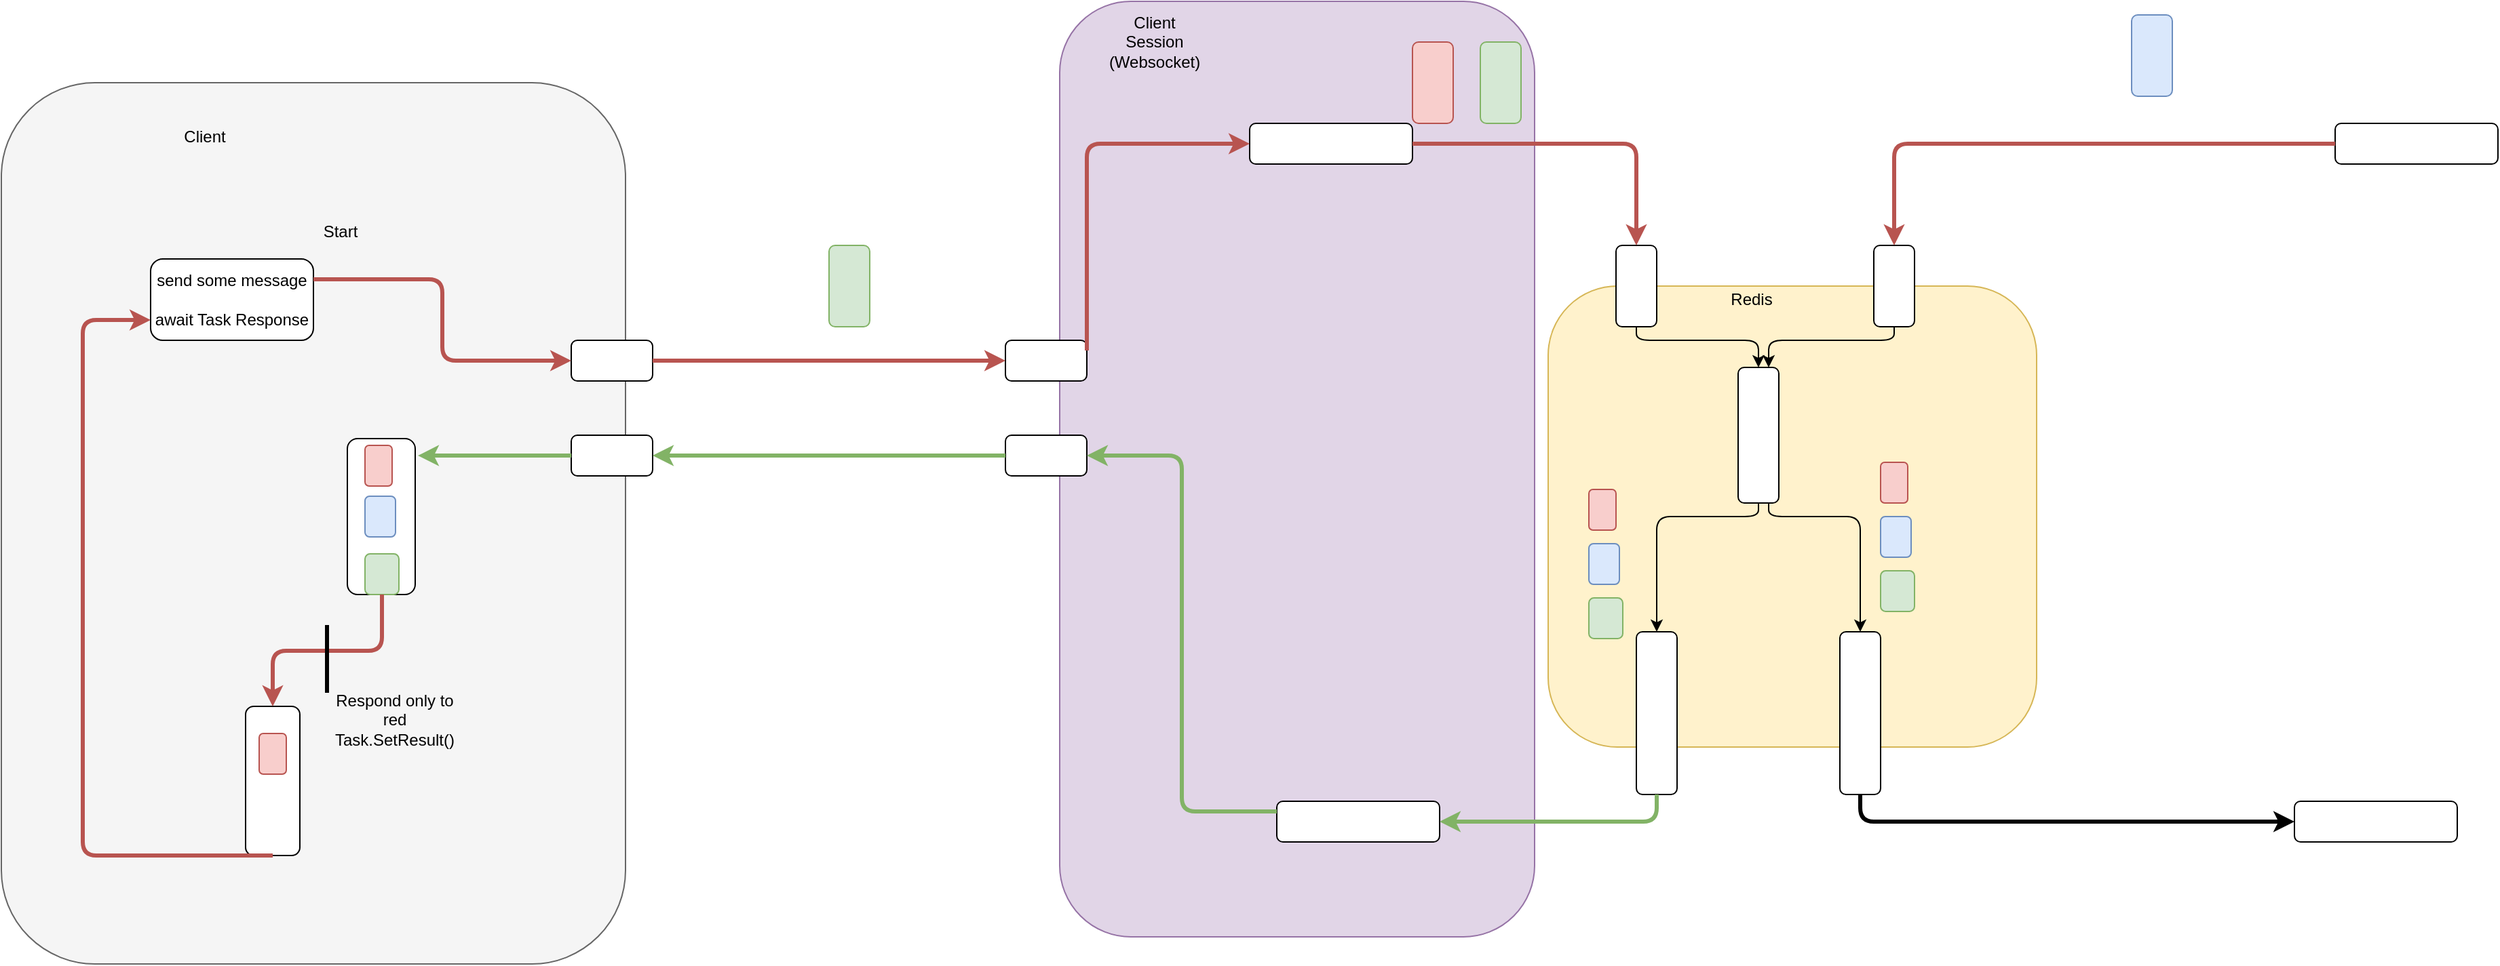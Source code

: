 <mxfile version="13.3.5" type="device"><diagram id="1VAIOjkbpcLATgTFMz9Z" name="Page-1"><mxGraphModel dx="2881" dy="1019" grid="1" gridSize="10" guides="1" tooltips="1" connect="1" arrows="1" fold="1" page="1" pageScale="1" pageWidth="850" pageHeight="1100" math="0" shadow="0"><root><mxCell id="0"/><mxCell id="1" parent="0"/><mxCell id="aMcC-fxk7-8Ob5tXeg69-72" value="" style="rounded=1;whiteSpace=wrap;html=1;fillColor=#f5f5f5;strokeColor=#666666;fontColor=#333333;" vertex="1" parent="1"><mxGeometry x="-680" y="100" width="460" height="650" as="geometry"/></mxCell><mxCell id="aMcC-fxk7-8Ob5tXeg69-39" value="" style="rounded=1;whiteSpace=wrap;html=1;fillColor=#e1d5e7;strokeColor=#9673a6;" vertex="1" parent="1"><mxGeometry x="100" y="40" width="350" height="690" as="geometry"/></mxCell><mxCell id="aMcC-fxk7-8Ob5tXeg69-22" value="" style="rounded=1;whiteSpace=wrap;html=1;fillColor=#fff2cc;strokeColor=#d6b656;" vertex="1" parent="1"><mxGeometry x="460" y="250" width="360" height="340" as="geometry"/></mxCell><mxCell id="aMcC-fxk7-8Ob5tXeg69-1" value="" style="rounded=1;whiteSpace=wrap;html=1;" vertex="1" parent="1"><mxGeometry x="240" y="130" width="120" height="30" as="geometry"/></mxCell><mxCell id="aMcC-fxk7-8Ob5tXeg69-2" value="" style="rounded=1;whiteSpace=wrap;html=1;rotation=-90;" vertex="1" parent="1"><mxGeometry x="480" y="550" width="120" height="30" as="geometry"/></mxCell><mxCell id="aMcC-fxk7-8Ob5tXeg69-10" value="" style="rounded=1;whiteSpace=wrap;html=1;" vertex="1" parent="1"><mxGeometry x="1040" y="130" width="120" height="30" as="geometry"/></mxCell><mxCell id="aMcC-fxk7-8Ob5tXeg69-13" value="" style="rounded=1;whiteSpace=wrap;html=1;" vertex="1" parent="1"><mxGeometry x="510" y="220" width="30" height="60" as="geometry"/></mxCell><mxCell id="aMcC-fxk7-8Ob5tXeg69-15" value="" style="rounded=1;whiteSpace=wrap;html=1;" vertex="1" parent="1"><mxGeometry x="700" y="220" width="30" height="60" as="geometry"/></mxCell><mxCell id="aMcC-fxk7-8Ob5tXeg69-16" value="" style="rounded=1;whiteSpace=wrap;html=1;" vertex="1" parent="1"><mxGeometry x="600" y="310" width="30" height="100" as="geometry"/></mxCell><mxCell id="aMcC-fxk7-8Ob5tXeg69-17" value="" style="edgeStyle=elbowEdgeStyle;elbow=vertical;endArrow=classic;html=1;exitX=1;exitY=0.5;exitDx=0;exitDy=0;entryX=0.5;entryY=0;entryDx=0;entryDy=0;fillColor=#f8cecc;strokeColor=#b85450;strokeWidth=3;" edge="1" parent="1" source="aMcC-fxk7-8Ob5tXeg69-1" target="aMcC-fxk7-8Ob5tXeg69-13"><mxGeometry width="50" height="50" relative="1" as="geometry"><mxPoint x="430" y="420" as="sourcePoint"/><mxPoint x="480" y="370" as="targetPoint"/><Array as="points"><mxPoint x="440" y="145"/></Array></mxGeometry></mxCell><mxCell id="aMcC-fxk7-8Ob5tXeg69-18" value="" style="edgeStyle=elbowEdgeStyle;elbow=vertical;endArrow=classic;html=1;exitX=0.5;exitY=1;exitDx=0;exitDy=0;entryX=0.5;entryY=0;entryDx=0;entryDy=0;" edge="1" parent="1" source="aMcC-fxk7-8Ob5tXeg69-13" target="aMcC-fxk7-8Ob5tXeg69-16"><mxGeometry width="50" height="50" relative="1" as="geometry"><mxPoint x="410" y="155" as="sourcePoint"/><mxPoint x="535" y="190" as="targetPoint"/><Array as="points"><mxPoint x="570" y="290"/></Array></mxGeometry></mxCell><mxCell id="aMcC-fxk7-8Ob5tXeg69-19" value="" style="edgeStyle=elbowEdgeStyle;elbow=vertical;endArrow=classic;html=1;exitX=0.5;exitY=1;exitDx=0;exitDy=0;entryX=0.75;entryY=0;entryDx=0;entryDy=0;" edge="1" parent="1" source="aMcC-fxk7-8Ob5tXeg69-15" target="aMcC-fxk7-8Ob5tXeg69-16"><mxGeometry width="50" height="50" relative="1" as="geometry"><mxPoint x="535" y="250" as="sourcePoint"/><mxPoint x="625" y="290" as="targetPoint"/><Array as="points"><mxPoint x="680" y="290"/></Array></mxGeometry></mxCell><mxCell id="aMcC-fxk7-8Ob5tXeg69-20" value="" style="rounded=1;whiteSpace=wrap;html=1;rotation=-90;" vertex="1" parent="1"><mxGeometry x="630" y="550" width="120" height="30" as="geometry"/></mxCell><mxCell id="aMcC-fxk7-8Ob5tXeg69-21" value="" style="edgeStyle=elbowEdgeStyle;elbow=vertical;endArrow=classic;html=1;exitX=0;exitY=0.5;exitDx=0;exitDy=0;entryX=0.5;entryY=0;entryDx=0;entryDy=0;fillColor=#f8cecc;strokeColor=#b85450;strokeWidth=3;" edge="1" parent="1" source="aMcC-fxk7-8Ob5tXeg69-10" target="aMcC-fxk7-8Ob5tXeg69-15"><mxGeometry width="50" height="50" relative="1" as="geometry"><mxPoint x="410" y="155" as="sourcePoint"/><mxPoint x="535" y="190" as="targetPoint"/><Array as="points"><mxPoint x="880" y="145"/></Array></mxGeometry></mxCell><mxCell id="aMcC-fxk7-8Ob5tXeg69-23" value="" style="edgeStyle=elbowEdgeStyle;elbow=vertical;endArrow=classic;html=1;exitX=0.5;exitY=1;exitDx=0;exitDy=0;entryX=1;entryY=0.5;entryDx=0;entryDy=0;" edge="1" parent="1" source="aMcC-fxk7-8Ob5tXeg69-16" target="aMcC-fxk7-8Ob5tXeg69-2"><mxGeometry width="50" height="50" relative="1" as="geometry"><mxPoint x="400" y="155" as="sourcePoint"/><mxPoint x="535" y="190" as="targetPoint"/><Array as="points"><mxPoint x="530" y="420"/></Array></mxGeometry></mxCell><mxCell id="aMcC-fxk7-8Ob5tXeg69-24" value="" style="edgeStyle=elbowEdgeStyle;elbow=vertical;endArrow=classic;html=1;entryX=1;entryY=0.5;entryDx=0;entryDy=0;exitX=0.75;exitY=1;exitDx=0;exitDy=0;" edge="1" parent="1" source="aMcC-fxk7-8Ob5tXeg69-16" target="aMcC-fxk7-8Ob5tXeg69-20"><mxGeometry width="50" height="50" relative="1" as="geometry"><mxPoint x="623" y="420" as="sourcePoint"/><mxPoint x="550" y="455" as="targetPoint"/><Array as="points"><mxPoint x="670" y="420"/></Array></mxGeometry></mxCell><mxCell id="aMcC-fxk7-8Ob5tXeg69-25" value="" style="rounded=1;whiteSpace=wrap;html=1;fillColor=#f8cecc;strokeColor=#b85450;" vertex="1" parent="1"><mxGeometry x="360" y="70" width="30" height="60" as="geometry"/></mxCell><mxCell id="aMcC-fxk7-8Ob5tXeg69-26" value="" style="rounded=1;whiteSpace=wrap;html=1;fillColor=#dae8fc;strokeColor=#6c8ebf;" vertex="1" parent="1"><mxGeometry x="890" y="50" width="30" height="60" as="geometry"/></mxCell><mxCell id="aMcC-fxk7-8Ob5tXeg69-27" value="" style="rounded=1;whiteSpace=wrap;html=1;fillColor=#f8cecc;strokeColor=#b85450;" vertex="1" parent="1"><mxGeometry x="490" y="400" width="20" height="30" as="geometry"/></mxCell><mxCell id="aMcC-fxk7-8Ob5tXeg69-28" value="" style="rounded=1;whiteSpace=wrap;html=1;fillColor=#dae8fc;strokeColor=#6c8ebf;" vertex="1" parent="1"><mxGeometry x="490" y="440" width="22.5" height="30" as="geometry"/></mxCell><mxCell id="aMcC-fxk7-8Ob5tXeg69-29" value="" style="rounded=1;whiteSpace=wrap;html=1;fillColor=#d5e8d4;strokeColor=#82b366;" vertex="1" parent="1"><mxGeometry x="410" y="70" width="30" height="60" as="geometry"/></mxCell><mxCell id="aMcC-fxk7-8Ob5tXeg69-30" value="" style="rounded=1;whiteSpace=wrap;html=1;fillColor=#d5e8d4;strokeColor=#82b366;" vertex="1" parent="1"><mxGeometry x="490" y="480" width="25" height="30" as="geometry"/></mxCell><mxCell id="aMcC-fxk7-8Ob5tXeg69-31" value="" style="rounded=1;whiteSpace=wrap;html=1;fillColor=#f8cecc;strokeColor=#b85450;" vertex="1" parent="1"><mxGeometry x="705" y="380" width="20" height="30" as="geometry"/></mxCell><mxCell id="aMcC-fxk7-8Ob5tXeg69-32" value="" style="rounded=1;whiteSpace=wrap;html=1;fillColor=#dae8fc;strokeColor=#6c8ebf;" vertex="1" parent="1"><mxGeometry x="705" y="420" width="22.5" height="30" as="geometry"/></mxCell><mxCell id="aMcC-fxk7-8Ob5tXeg69-33" value="" style="rounded=1;whiteSpace=wrap;html=1;fillColor=#d5e8d4;strokeColor=#82b366;" vertex="1" parent="1"><mxGeometry x="705" y="460" width="25" height="30" as="geometry"/></mxCell><mxCell id="aMcC-fxk7-8Ob5tXeg69-34" value="" style="rounded=1;whiteSpace=wrap;html=1;" vertex="1" parent="1"><mxGeometry x="260" y="630" width="120" height="30" as="geometry"/></mxCell><mxCell id="aMcC-fxk7-8Ob5tXeg69-35" value="" style="edgeStyle=elbowEdgeStyle;elbow=vertical;endArrow=classic;html=1;strokeWidth=3;exitX=0;exitY=0.5;exitDx=0;exitDy=0;entryX=1;entryY=0.5;entryDx=0;entryDy=0;fillColor=#d5e8d4;strokeColor=#82b366;" edge="1" parent="1" source="aMcC-fxk7-8Ob5tXeg69-2" target="aMcC-fxk7-8Ob5tXeg69-34"><mxGeometry width="50" height="50" relative="1" as="geometry"><mxPoint x="430" y="420" as="sourcePoint"/><mxPoint x="480" y="370" as="targetPoint"/><Array as="points"><mxPoint x="460" y="645"/></Array></mxGeometry></mxCell><mxCell id="aMcC-fxk7-8Ob5tXeg69-36" value="" style="rounded=1;whiteSpace=wrap;html=1;" vertex="1" parent="1"><mxGeometry x="1010" y="630" width="120" height="30" as="geometry"/></mxCell><mxCell id="aMcC-fxk7-8Ob5tXeg69-37" value="" style="edgeStyle=elbowEdgeStyle;elbow=vertical;endArrow=classic;html=1;strokeWidth=3;exitX=0;exitY=0.5;exitDx=0;exitDy=0;entryX=0;entryY=0.5;entryDx=0;entryDy=0;" edge="1" parent="1" source="aMcC-fxk7-8Ob5tXeg69-20" target="aMcC-fxk7-8Ob5tXeg69-36"><mxGeometry width="50" height="50" relative="1" as="geometry"><mxPoint x="550" y="635" as="sourcePoint"/><mxPoint x="390" y="655" as="targetPoint"/><Array as="points"><mxPoint x="830" y="645"/></Array></mxGeometry></mxCell><mxCell id="aMcC-fxk7-8Ob5tXeg69-40" value="Client Session (Websocket)" style="text;html=1;strokeColor=none;fillColor=none;align=center;verticalAlign=middle;whiteSpace=wrap;rounded=0;" vertex="1" parent="1"><mxGeometry x="150" y="60" width="40" height="20" as="geometry"/></mxCell><mxCell id="aMcC-fxk7-8Ob5tXeg69-42" value="" style="rounded=1;whiteSpace=wrap;html=1;" vertex="1" parent="1"><mxGeometry x="60" y="290" width="60" height="30" as="geometry"/></mxCell><mxCell id="aMcC-fxk7-8Ob5tXeg69-43" value="" style="rounded=1;whiteSpace=wrap;html=1;" vertex="1" parent="1"><mxGeometry x="60" y="360" width="60" height="30" as="geometry"/></mxCell><mxCell id="aMcC-fxk7-8Ob5tXeg69-44" value="" style="rounded=1;whiteSpace=wrap;html=1;" vertex="1" parent="1"><mxGeometry x="-260" y="290" width="60" height="30" as="geometry"/></mxCell><mxCell id="aMcC-fxk7-8Ob5tXeg69-45" value="" style="rounded=1;whiteSpace=wrap;html=1;" vertex="1" parent="1"><mxGeometry x="-260" y="360" width="60" height="30" as="geometry"/></mxCell><mxCell id="aMcC-fxk7-8Ob5tXeg69-46" value="" style="endArrow=classic;html=1;strokeWidth=3;exitX=1;exitY=0.5;exitDx=0;exitDy=0;entryX=0;entryY=0.5;entryDx=0;entryDy=0;fillColor=#f8cecc;strokeColor=#b85450;" edge="1" parent="1" source="aMcC-fxk7-8Ob5tXeg69-44" target="aMcC-fxk7-8Ob5tXeg69-42"><mxGeometry width="50" height="50" relative="1" as="geometry"><mxPoint x="110" y="420" as="sourcePoint"/><mxPoint x="160" y="370" as="targetPoint"/></mxGeometry></mxCell><mxCell id="aMcC-fxk7-8Ob5tXeg69-47" value="" style="edgeStyle=elbowEdgeStyle;elbow=vertical;endArrow=classic;html=1;strokeWidth=3;exitX=1;exitY=0.25;exitDx=0;exitDy=0;entryX=0;entryY=0.5;entryDx=0;entryDy=0;fillColor=#f8cecc;strokeColor=#b85450;" edge="1" parent="1" source="aMcC-fxk7-8Ob5tXeg69-42" target="aMcC-fxk7-8Ob5tXeg69-1"><mxGeometry width="50" height="50" relative="1" as="geometry"><mxPoint x="110" y="420" as="sourcePoint"/><mxPoint x="160" y="370" as="targetPoint"/><Array as="points"><mxPoint x="180" y="145"/></Array></mxGeometry></mxCell><mxCell id="aMcC-fxk7-8Ob5tXeg69-49" value="" style="endArrow=classic;html=1;strokeWidth=3;exitX=0;exitY=0.5;exitDx=0;exitDy=0;entryX=1;entryY=0.5;entryDx=0;entryDy=0;fillColor=#d5e8d4;strokeColor=#82b366;" edge="1" parent="1" source="aMcC-fxk7-8Ob5tXeg69-43" target="aMcC-fxk7-8Ob5tXeg69-45"><mxGeometry width="50" height="50" relative="1" as="geometry"><mxPoint x="110" y="420" as="sourcePoint"/><mxPoint x="160" y="370" as="targetPoint"/></mxGeometry></mxCell><mxCell id="aMcC-fxk7-8Ob5tXeg69-50" value="" style="edgeStyle=elbowEdgeStyle;elbow=horizontal;endArrow=classic;html=1;strokeWidth=3;exitX=0;exitY=0.25;exitDx=0;exitDy=0;entryX=1;entryY=0.5;entryDx=0;entryDy=0;fillColor=#d5e8d4;strokeColor=#82b366;" edge="1" parent="1" source="aMcC-fxk7-8Ob5tXeg69-34" target="aMcC-fxk7-8Ob5tXeg69-43"><mxGeometry width="50" height="50" relative="1" as="geometry"><mxPoint x="110" y="420" as="sourcePoint"/><mxPoint x="160" y="370" as="targetPoint"/></mxGeometry></mxCell><mxCell id="aMcC-fxk7-8Ob5tXeg69-58" value="" style="group" vertex="1" connectable="0" parent="1"><mxGeometry x="-425" y="362.5" width="50" height="115" as="geometry"/></mxCell><mxCell id="aMcC-fxk7-8Ob5tXeg69-51" value="" style="rounded=1;whiteSpace=wrap;html=1;" vertex="1" parent="aMcC-fxk7-8Ob5tXeg69-58"><mxGeometry width="50" height="115" as="geometry"/></mxCell><mxCell id="aMcC-fxk7-8Ob5tXeg69-52" value="" style="rounded=1;whiteSpace=wrap;html=1;fillColor=#f8cecc;strokeColor=#b85450;" vertex="1" parent="aMcC-fxk7-8Ob5tXeg69-58"><mxGeometry x="13" y="5" width="20" height="30" as="geometry"/></mxCell><mxCell id="aMcC-fxk7-8Ob5tXeg69-53" value="" style="rounded=1;whiteSpace=wrap;html=1;fillColor=#dae8fc;strokeColor=#6c8ebf;" vertex="1" parent="aMcC-fxk7-8Ob5tXeg69-58"><mxGeometry x="13" y="42.5" width="22.5" height="30" as="geometry"/></mxCell><mxCell id="aMcC-fxk7-8Ob5tXeg69-54" value="" style="rounded=1;whiteSpace=wrap;html=1;fillColor=#d5e8d4;strokeColor=#82b366;" vertex="1" parent="aMcC-fxk7-8Ob5tXeg69-58"><mxGeometry x="13" y="85" width="25" height="30" as="geometry"/></mxCell><mxCell id="aMcC-fxk7-8Ob5tXeg69-61" value="" style="endArrow=classic;html=1;strokeWidth=3;exitX=0;exitY=0.5;exitDx=0;exitDy=0;entryX=1.04;entryY=0.109;entryDx=0;entryDy=0;entryPerimeter=0;fillColor=#d5e8d4;strokeColor=#82b366;" edge="1" parent="1" source="aMcC-fxk7-8Ob5tXeg69-45" target="aMcC-fxk7-8Ob5tXeg69-51"><mxGeometry width="50" height="50" relative="1" as="geometry"><mxPoint x="110" y="420" as="sourcePoint"/><mxPoint x="160" y="370" as="targetPoint"/></mxGeometry></mxCell><mxCell id="aMcC-fxk7-8Ob5tXeg69-62" value="send some message&lt;br&gt;&lt;br&gt;await Task Response" style="rounded=1;whiteSpace=wrap;html=1;" vertex="1" parent="1"><mxGeometry x="-570" y="230" width="120" height="60" as="geometry"/></mxCell><mxCell id="aMcC-fxk7-8Ob5tXeg69-63" value="" style="edgeStyle=elbowEdgeStyle;elbow=vertical;endArrow=classic;html=1;strokeWidth=3;entryX=0;entryY=0.5;entryDx=0;entryDy=0;exitX=1;exitY=0.25;exitDx=0;exitDy=0;fillColor=#f8cecc;strokeColor=#b85450;" edge="1" parent="1" source="aMcC-fxk7-8Ob5tXeg69-62" target="aMcC-fxk7-8Ob5tXeg69-44"><mxGeometry width="50" height="50" relative="1" as="geometry"><mxPoint x="50" y="420" as="sourcePoint"/><mxPoint x="100" y="370" as="targetPoint"/></mxGeometry></mxCell><mxCell id="aMcC-fxk7-8Ob5tXeg69-64" value="" style="rounded=1;whiteSpace=wrap;html=1;" vertex="1" parent="1"><mxGeometry x="-500" y="560" width="40" height="110" as="geometry"/></mxCell><mxCell id="aMcC-fxk7-8Ob5tXeg69-65" value="" style="rounded=1;whiteSpace=wrap;html=1;fillColor=#d5e8d4;strokeColor=#82b366;" vertex="1" parent="1"><mxGeometry x="-70" y="220" width="30" height="60" as="geometry"/></mxCell><mxCell id="aMcC-fxk7-8Ob5tXeg69-66" value="" style="rounded=1;whiteSpace=wrap;html=1;fillColor=#f8cecc;strokeColor=#b85450;" vertex="1" parent="1"><mxGeometry x="-490" y="580" width="20" height="30" as="geometry"/></mxCell><mxCell id="aMcC-fxk7-8Ob5tXeg69-67" value="" style="edgeStyle=elbowEdgeStyle;elbow=vertical;endArrow=classic;html=1;strokeWidth=3;exitX=0.5;exitY=1;exitDx=0;exitDy=0;entryX=0.5;entryY=0;entryDx=0;entryDy=0;fillColor=#f8cecc;strokeColor=#b85450;" edge="1" parent="1" source="aMcC-fxk7-8Ob5tXeg69-54" target="aMcC-fxk7-8Ob5tXeg69-64"><mxGeometry width="50" height="50" relative="1" as="geometry"><mxPoint x="50" y="420" as="sourcePoint"/><mxPoint x="100" y="370" as="targetPoint"/></mxGeometry></mxCell><mxCell id="aMcC-fxk7-8Ob5tXeg69-68" value="" style="endArrow=none;html=1;strokeWidth=3;" edge="1" parent="1"><mxGeometry width="50" height="50" relative="1" as="geometry"><mxPoint x="-440" y="500" as="sourcePoint"/><mxPoint x="-440" y="550" as="targetPoint"/></mxGeometry></mxCell><mxCell id="aMcC-fxk7-8Ob5tXeg69-69" value="Respond only to red&lt;br&gt;Task.SetResult()" style="text;html=1;strokeColor=none;fillColor=none;align=center;verticalAlign=middle;whiteSpace=wrap;rounded=0;" vertex="1" parent="1"><mxGeometry x="-410" y="560" width="40" height="20" as="geometry"/></mxCell><mxCell id="aMcC-fxk7-8Ob5tXeg69-70" value="" style="edgeStyle=elbowEdgeStyle;elbow=vertical;endArrow=classic;html=1;strokeWidth=3;exitX=0.5;exitY=1;exitDx=0;exitDy=0;entryX=0;entryY=0.75;entryDx=0;entryDy=0;fillColor=#f8cecc;strokeColor=#b85450;" edge="1" parent="1" source="aMcC-fxk7-8Ob5tXeg69-64" target="aMcC-fxk7-8Ob5tXeg69-62"><mxGeometry width="50" height="50" relative="1" as="geometry"><mxPoint x="50" y="420" as="sourcePoint"/><mxPoint x="-570" y="275" as="targetPoint"/><Array as="points"><mxPoint x="-620" y="730"/></Array></mxGeometry></mxCell><mxCell id="aMcC-fxk7-8Ob5tXeg69-71" value="Start" style="text;html=1;strokeColor=none;fillColor=none;align=center;verticalAlign=middle;whiteSpace=wrap;rounded=0;" vertex="1" parent="1"><mxGeometry x="-450" y="200" width="40" height="20" as="geometry"/></mxCell><mxCell id="aMcC-fxk7-8Ob5tXeg69-73" value="Redis" style="text;html=1;strokeColor=none;fillColor=none;align=center;verticalAlign=middle;whiteSpace=wrap;rounded=0;" vertex="1" parent="1"><mxGeometry x="590" y="250" width="40" height="20" as="geometry"/></mxCell><mxCell id="aMcC-fxk7-8Ob5tXeg69-74" value="Client" style="text;html=1;strokeColor=none;fillColor=none;align=center;verticalAlign=middle;whiteSpace=wrap;rounded=0;" vertex="1" parent="1"><mxGeometry x="-550" y="130" width="40" height="20" as="geometry"/></mxCell></root></mxGraphModel></diagram></mxfile>